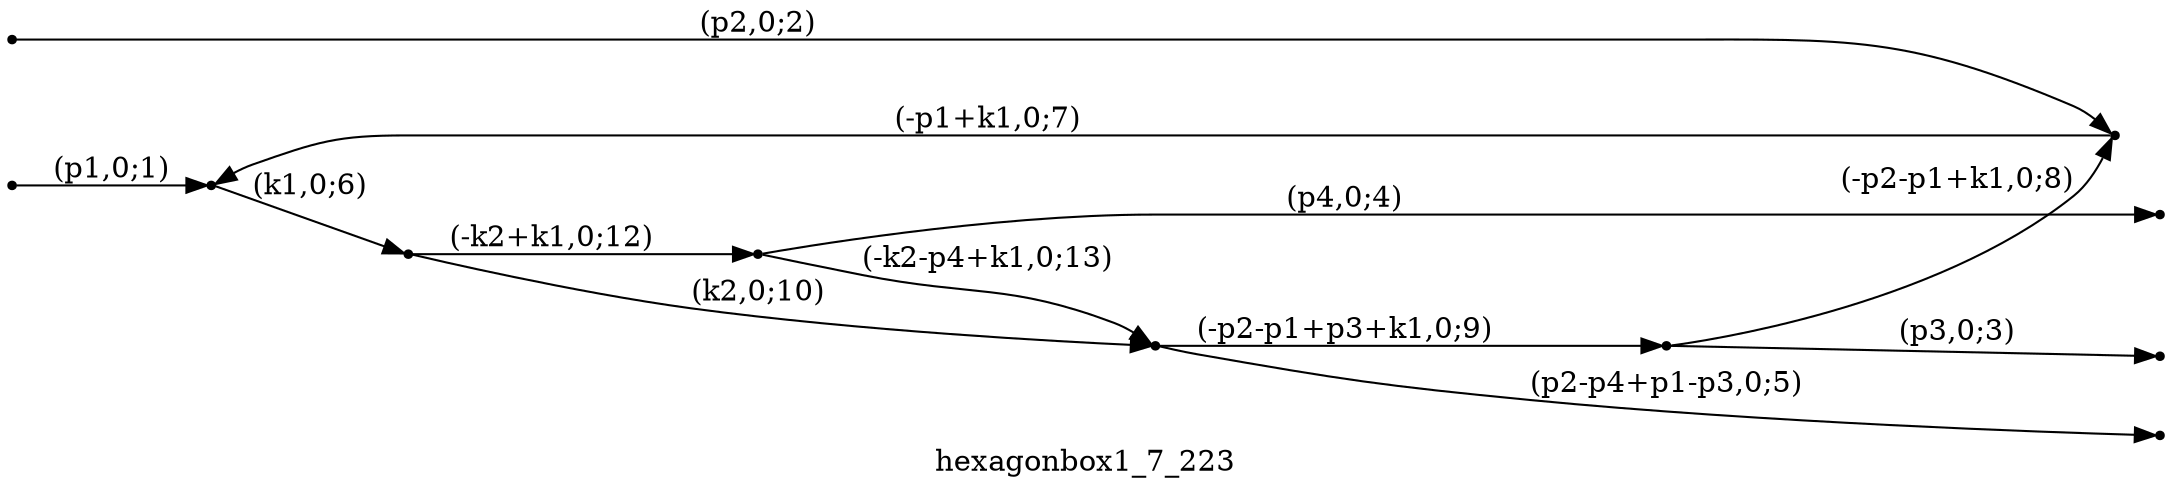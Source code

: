digraph hexagonbox1_7_223 {
  label="hexagonbox1_7_223";
  rankdir="LR";
  subgraph edges {
    -1 -> 2 [label="(p1,0;1)"];
    -2 -> 3 [label="(p2,0;2)"];
    4 -> -3 [label="(p3,0;3)"];
    6 -> -4 [label="(p4,0;4)"];
    5 -> -5 [label="(p2-p4+p1-p3,0;5)"];
    2 -> 1 [label="(k1,0;6)"];
    3 -> 2 [label="(-p1+k1,0;7)"];
    4 -> 3 [label="(-p2-p1+k1,0;8)"];
    5 -> 4 [label="(-p2-p1+p3+k1,0;9)"];
    1 -> 5 [label="(k2,0;10)"];
    1 -> 6 [label="(-k2+k1,0;12)"];
    6 -> 5 [label="(-k2-p4+k1,0;13)"];
  }
  subgraph incoming { rank="source"; -1; -2; }
  subgraph outgoing { rank="sink"; -3; -4; -5; }
-5 [shape=point];
-4 [shape=point];
-3 [shape=point];
-2 [shape=point];
-1 [shape=point];
1 [shape=point];
2 [shape=point];
3 [shape=point];
4 [shape=point];
5 [shape=point];
6 [shape=point];
}

